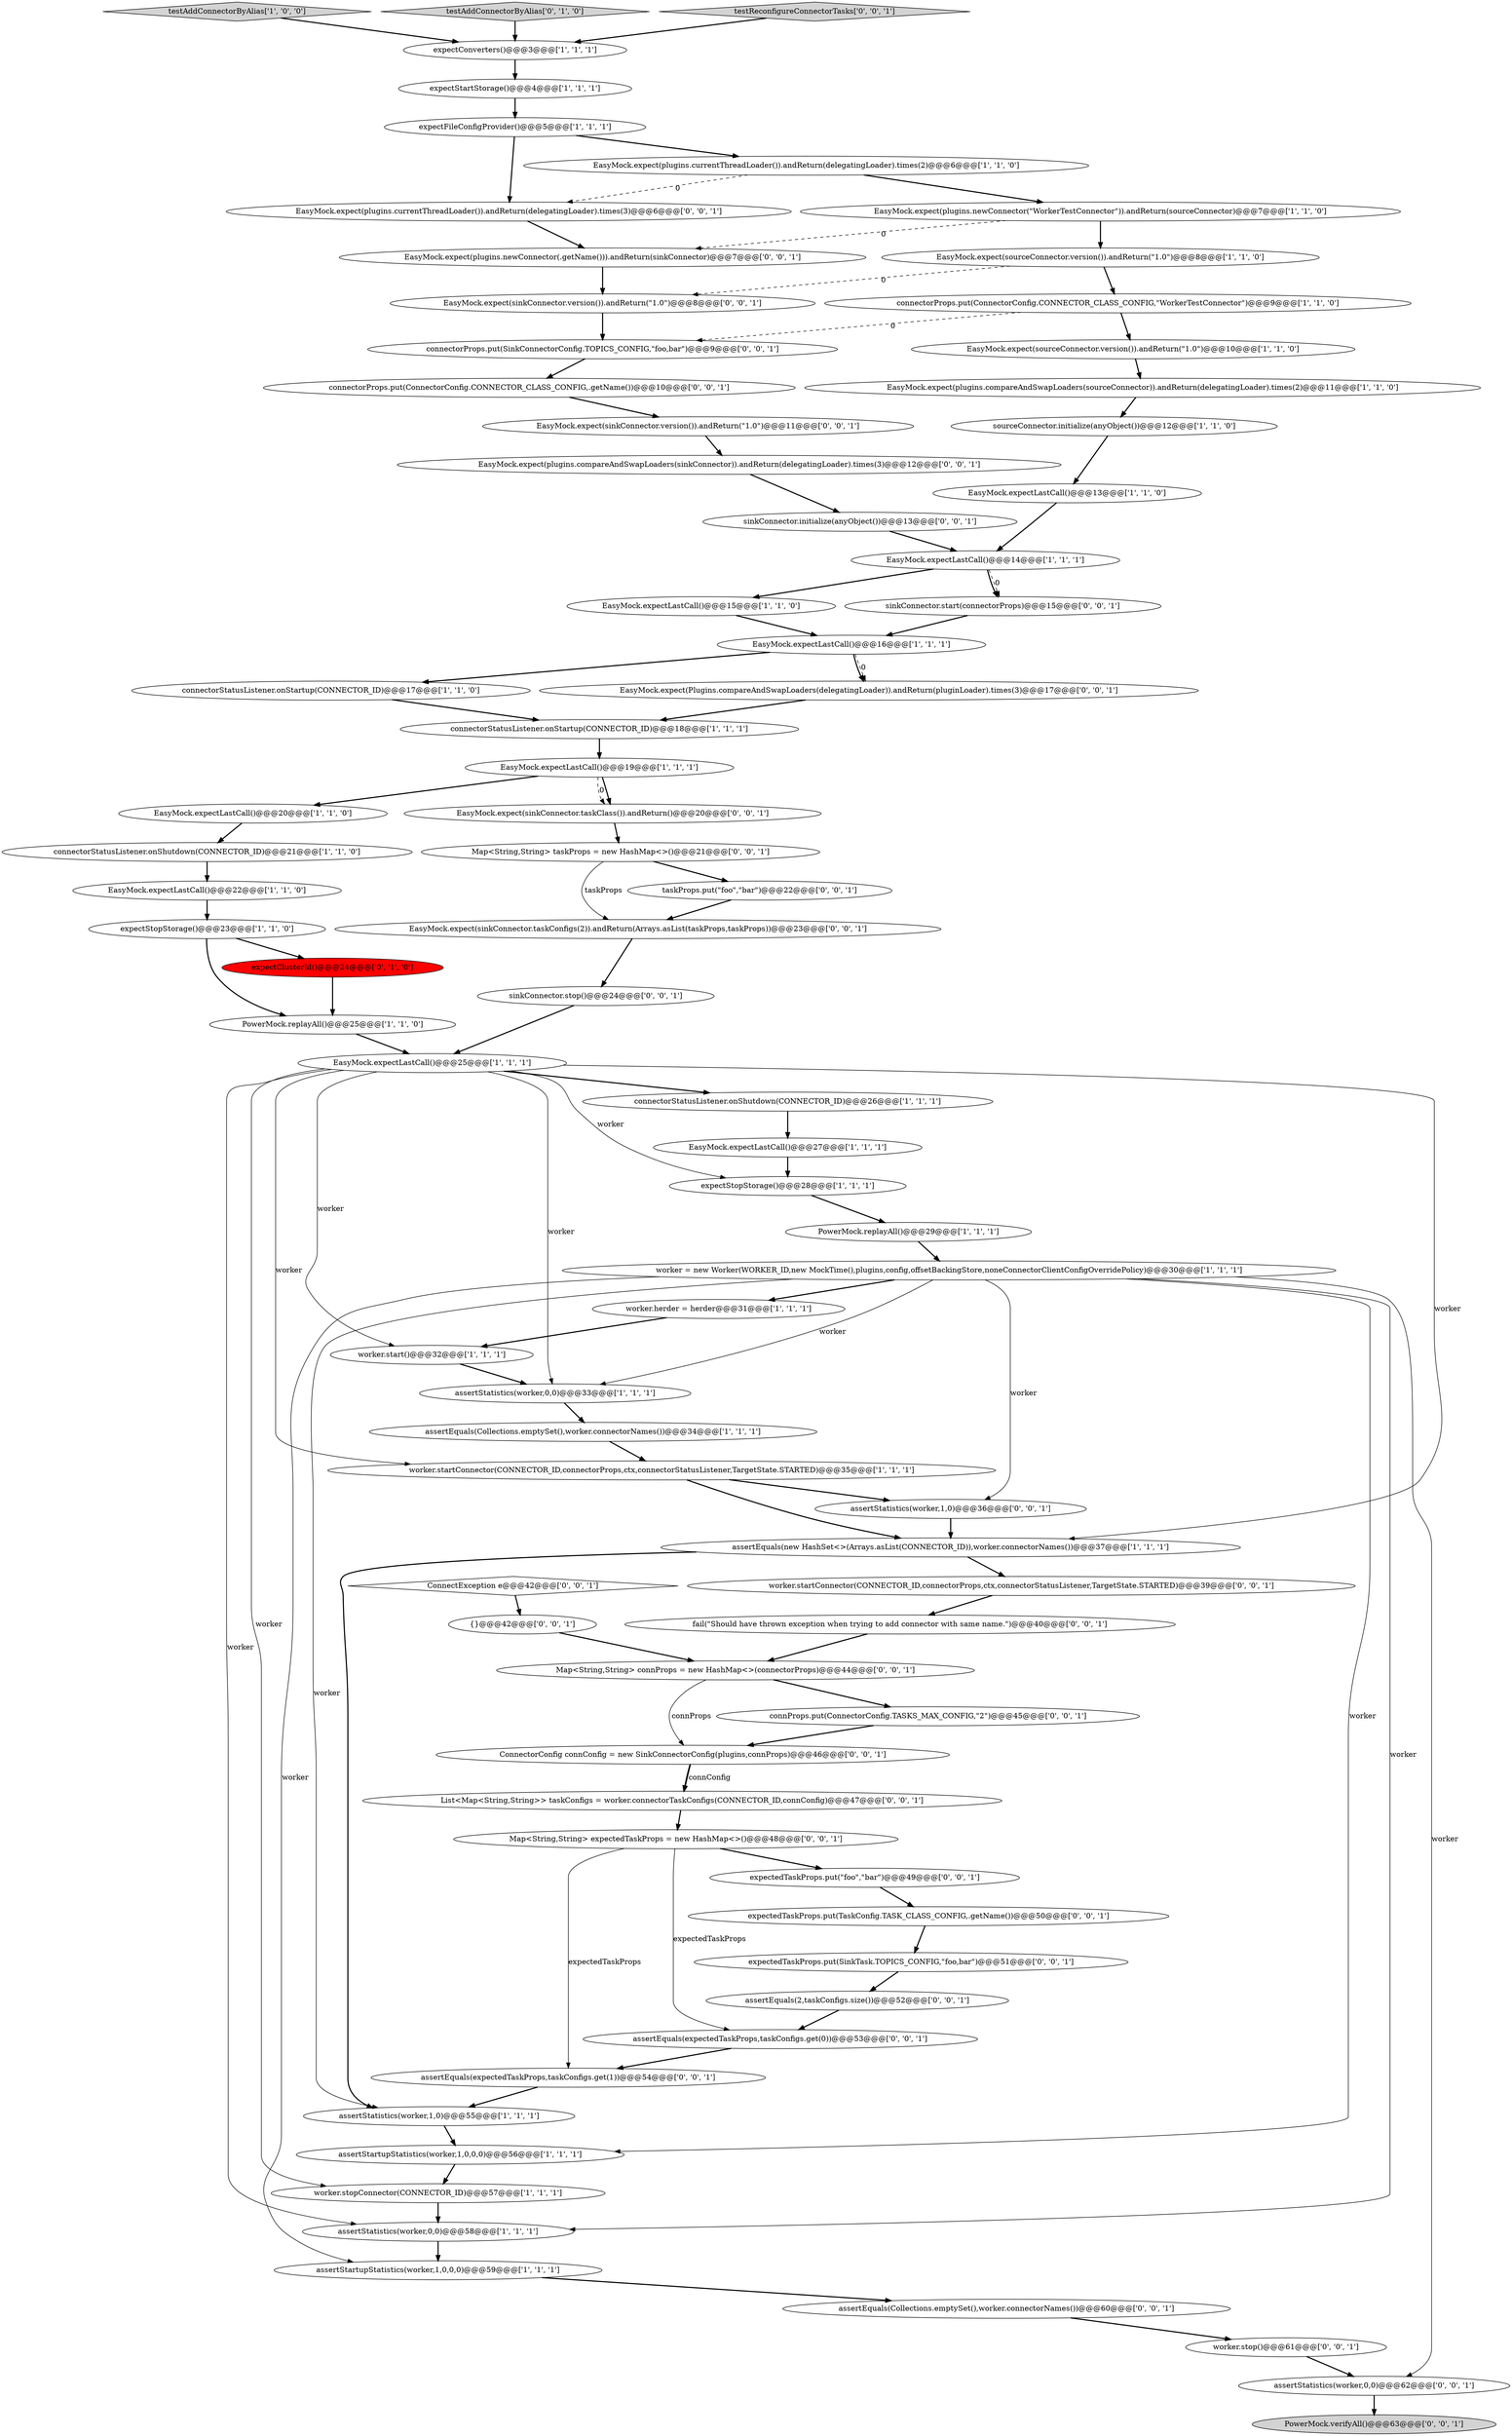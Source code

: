 digraph {
62 [style = filled, label = "EasyMock.expect(plugins.compareAndSwapLoaders(sinkConnector)).andReturn(delegatingLoader).times(3)@@@12@@@['0', '0', '1']", fillcolor = white, shape = ellipse image = "AAA0AAABBB3BBB"];
34 [style = filled, label = "assertStatistics(worker,0,0)@@@33@@@['1', '1', '1']", fillcolor = white, shape = ellipse image = "AAA0AAABBB1BBB"];
2 [style = filled, label = "connectorProps.put(ConnectorConfig.CONNECTOR_CLASS_CONFIG,\"WorkerTestConnector\")@@@9@@@['1', '1', '0']", fillcolor = white, shape = ellipse image = "AAA0AAABBB1BBB"];
3 [style = filled, label = "EasyMock.expectLastCall()@@@15@@@['1', '1', '0']", fillcolor = white, shape = ellipse image = "AAA0AAABBB1BBB"];
10 [style = filled, label = "testAddConnectorByAlias['1', '0', '0']", fillcolor = lightgray, shape = diamond image = "AAA0AAABBB1BBB"];
19 [style = filled, label = "EasyMock.expectLastCall()@@@27@@@['1', '1', '1']", fillcolor = white, shape = ellipse image = "AAA0AAABBB1BBB"];
42 [style = filled, label = "expectedTaskProps.put(\"foo\",\"bar\")@@@49@@@['0', '0', '1']", fillcolor = white, shape = ellipse image = "AAA0AAABBB3BBB"];
61 [style = filled, label = "connectorProps.put(ConnectorConfig.CONNECTOR_CLASS_CONFIG,.getName())@@@10@@@['0', '0', '1']", fillcolor = white, shape = ellipse image = "AAA0AAABBB3BBB"];
17 [style = filled, label = "EasyMock.expect(plugins.newConnector(\"WorkerTestConnector\")).andReturn(sourceConnector)@@@7@@@['1', '1', '0']", fillcolor = white, shape = ellipse image = "AAA0AAABBB1BBB"];
41 [style = filled, label = "testAddConnectorByAlias['0', '1', '0']", fillcolor = lightgray, shape = diamond image = "AAA0AAABBB2BBB"];
0 [style = filled, label = "expectStartStorage()@@@4@@@['1', '1', '1']", fillcolor = white, shape = ellipse image = "AAA0AAABBB1BBB"];
5 [style = filled, label = "connectorStatusListener.onShutdown(CONNECTOR_ID)@@@21@@@['1', '1', '0']", fillcolor = white, shape = ellipse image = "AAA0AAABBB1BBB"];
35 [style = filled, label = "assertEquals(new HashSet<>(Arrays.asList(CONNECTOR_ID)),worker.connectorNames())@@@37@@@['1', '1', '1']", fillcolor = white, shape = ellipse image = "AAA0AAABBB1BBB"];
13 [style = filled, label = "worker.startConnector(CONNECTOR_ID,connectorProps,ctx,connectorStatusListener,TargetState.STARTED)@@@35@@@['1', '1', '1']", fillcolor = white, shape = ellipse image = "AAA0AAABBB1BBB"];
1 [style = filled, label = "EasyMock.expectLastCall()@@@20@@@['1', '1', '0']", fillcolor = white, shape = ellipse image = "AAA0AAABBB1BBB"];
65 [style = filled, label = "ConnectorConfig connConfig = new SinkConnectorConfig(plugins,connProps)@@@46@@@['0', '0', '1']", fillcolor = white, shape = ellipse image = "AAA0AAABBB3BBB"];
60 [style = filled, label = "assertEquals(Collections.emptySet(),worker.connectorNames())@@@60@@@['0', '0', '1']", fillcolor = white, shape = ellipse image = "AAA0AAABBB3BBB"];
23 [style = filled, label = "EasyMock.expectLastCall()@@@25@@@['1', '1', '1']", fillcolor = white, shape = ellipse image = "AAA0AAABBB1BBB"];
66 [style = filled, label = "assertStatistics(worker,0,0)@@@62@@@['0', '0', '1']", fillcolor = white, shape = ellipse image = "AAA0AAABBB3BBB"];
15 [style = filled, label = "worker.stopConnector(CONNECTOR_ID)@@@57@@@['1', '1', '1']", fillcolor = white, shape = ellipse image = "AAA0AAABBB1BBB"];
58 [style = filled, label = "{}@@@42@@@['0', '0', '1']", fillcolor = white, shape = ellipse image = "AAA0AAABBB3BBB"];
33 [style = filled, label = "assertStatistics(worker,0,0)@@@58@@@['1', '1', '1']", fillcolor = white, shape = ellipse image = "AAA0AAABBB1BBB"];
39 [style = filled, label = "expectStopStorage()@@@28@@@['1', '1', '1']", fillcolor = white, shape = ellipse image = "AAA0AAABBB1BBB"];
31 [style = filled, label = "EasyMock.expectLastCall()@@@14@@@['1', '1', '1']", fillcolor = white, shape = ellipse image = "AAA0AAABBB1BBB"];
46 [style = filled, label = "ConnectException e@@@42@@@['0', '0', '1']", fillcolor = white, shape = diamond image = "AAA0AAABBB3BBB"];
50 [style = filled, label = "List<Map<String,String>> taskConfigs = worker.connectorTaskConfigs(CONNECTOR_ID,connConfig)@@@47@@@['0', '0', '1']", fillcolor = white, shape = ellipse image = "AAA0AAABBB3BBB"];
38 [style = filled, label = "PowerMock.replayAll()@@@25@@@['1', '1', '0']", fillcolor = white, shape = ellipse image = "AAA0AAABBB1BBB"];
51 [style = filled, label = "testReconfigureConnectorTasks['0', '0', '1']", fillcolor = lightgray, shape = diamond image = "AAA0AAABBB3BBB"];
11 [style = filled, label = "worker = new Worker(WORKER_ID,new MockTime(),plugins,config,offsetBackingStore,noneConnectorClientConfigOverridePolicy)@@@30@@@['1', '1', '1']", fillcolor = white, shape = ellipse image = "AAA0AAABBB1BBB"];
32 [style = filled, label = "assertStatistics(worker,1,0)@@@55@@@['1', '1', '1']", fillcolor = white, shape = ellipse image = "AAA0AAABBB1BBB"];
22 [style = filled, label = "sourceConnector.initialize(anyObject())@@@12@@@['1', '1', '0']", fillcolor = white, shape = ellipse image = "AAA0AAABBB1BBB"];
12 [style = filled, label = "connectorStatusListener.onStartup(CONNECTOR_ID)@@@17@@@['1', '1', '0']", fillcolor = white, shape = ellipse image = "AAA0AAABBB1BBB"];
14 [style = filled, label = "EasyMock.expectLastCall()@@@19@@@['1', '1', '1']", fillcolor = white, shape = ellipse image = "AAA0AAABBB1BBB"];
64 [style = filled, label = "connProps.put(ConnectorConfig.TASKS_MAX_CONFIG,\"2\")@@@45@@@['0', '0', '1']", fillcolor = white, shape = ellipse image = "AAA0AAABBB3BBB"];
68 [style = filled, label = "fail(\"Should have thrown exception when trying to add connector with same name.\")@@@40@@@['0', '0', '1']", fillcolor = white, shape = ellipse image = "AAA0AAABBB3BBB"];
72 [style = filled, label = "worker.stop()@@@61@@@['0', '0', '1']", fillcolor = white, shape = ellipse image = "AAA0AAABBB3BBB"];
73 [style = filled, label = "sinkConnector.stop()@@@24@@@['0', '0', '1']", fillcolor = white, shape = ellipse image = "AAA0AAABBB3BBB"];
75 [style = filled, label = "EasyMock.expect(Plugins.compareAndSwapLoaders(delegatingLoader)).andReturn(pluginLoader).times(3)@@@17@@@['0', '0', '1']", fillcolor = white, shape = ellipse image = "AAA0AAABBB3BBB"];
47 [style = filled, label = "EasyMock.expect(sinkConnector.version()).andReturn(\"1.0\")@@@8@@@['0', '0', '1']", fillcolor = white, shape = ellipse image = "AAA0AAABBB3BBB"];
57 [style = filled, label = "expectedTaskProps.put(SinkTask.TOPICS_CONFIG,\"foo,bar\")@@@51@@@['0', '0', '1']", fillcolor = white, shape = ellipse image = "AAA0AAABBB3BBB"];
25 [style = filled, label = "PowerMock.replayAll()@@@29@@@['1', '1', '1']", fillcolor = white, shape = ellipse image = "AAA0AAABBB1BBB"];
29 [style = filled, label = "expectFileConfigProvider()@@@5@@@['1', '1', '1']", fillcolor = white, shape = ellipse image = "AAA0AAABBB1BBB"];
77 [style = filled, label = "PowerMock.verifyAll()@@@63@@@['0', '0', '1']", fillcolor = lightgray, shape = ellipse image = "AAA0AAABBB3BBB"];
8 [style = filled, label = "expectStopStorage()@@@23@@@['1', '1', '0']", fillcolor = white, shape = ellipse image = "AAA0AAABBB1BBB"];
49 [style = filled, label = "connectorProps.put(SinkConnectorConfig.TOPICS_CONFIG,\"foo,bar\")@@@9@@@['0', '0', '1']", fillcolor = white, shape = ellipse image = "AAA0AAABBB3BBB"];
54 [style = filled, label = "assertEquals(expectedTaskProps,taskConfigs.get(0))@@@53@@@['0', '0', '1']", fillcolor = white, shape = ellipse image = "AAA0AAABBB3BBB"];
53 [style = filled, label = "EasyMock.expect(sinkConnector.taskConfigs(2)).andReturn(Arrays.asList(taskProps,taskProps))@@@23@@@['0', '0', '1']", fillcolor = white, shape = ellipse image = "AAA0AAABBB3BBB"];
4 [style = filled, label = "assertEquals(Collections.emptySet(),worker.connectorNames())@@@34@@@['1', '1', '1']", fillcolor = white, shape = ellipse image = "AAA0AAABBB1BBB"];
21 [style = filled, label = "connectorStatusListener.onShutdown(CONNECTOR_ID)@@@26@@@['1', '1', '1']", fillcolor = white, shape = ellipse image = "AAA0AAABBB1BBB"];
55 [style = filled, label = "EasyMock.expect(plugins.currentThreadLoader()).andReturn(delegatingLoader).times(3)@@@6@@@['0', '0', '1']", fillcolor = white, shape = ellipse image = "AAA0AAABBB3BBB"];
24 [style = filled, label = "EasyMock.expectLastCall()@@@22@@@['1', '1', '0']", fillcolor = white, shape = ellipse image = "AAA0AAABBB1BBB"];
56 [style = filled, label = "Map<String,String> expectedTaskProps = new HashMap<>()@@@48@@@['0', '0', '1']", fillcolor = white, shape = ellipse image = "AAA0AAABBB3BBB"];
45 [style = filled, label = "taskProps.put(\"foo\",\"bar\")@@@22@@@['0', '0', '1']", fillcolor = white, shape = ellipse image = "AAA0AAABBB3BBB"];
27 [style = filled, label = "worker.start()@@@32@@@['1', '1', '1']", fillcolor = white, shape = ellipse image = "AAA0AAABBB1BBB"];
48 [style = filled, label = "assertStatistics(worker,1,0)@@@36@@@['0', '0', '1']", fillcolor = white, shape = ellipse image = "AAA0AAABBB3BBB"];
63 [style = filled, label = "sinkConnector.start(connectorProps)@@@15@@@['0', '0', '1']", fillcolor = white, shape = ellipse image = "AAA0AAABBB3BBB"];
69 [style = filled, label = "assertEquals(2,taskConfigs.size())@@@52@@@['0', '0', '1']", fillcolor = white, shape = ellipse image = "AAA0AAABBB3BBB"];
70 [style = filled, label = "sinkConnector.initialize(anyObject())@@@13@@@['0', '0', '1']", fillcolor = white, shape = ellipse image = "AAA0AAABBB3BBB"];
76 [style = filled, label = "Map<String,String> connProps = new HashMap<>(connectorProps)@@@44@@@['0', '0', '1']", fillcolor = white, shape = ellipse image = "AAA0AAABBB3BBB"];
40 [style = filled, label = "expectClusterId()@@@24@@@['0', '1', '0']", fillcolor = red, shape = ellipse image = "AAA1AAABBB2BBB"];
7 [style = filled, label = "EasyMock.expect(plugins.compareAndSwapLoaders(sourceConnector)).andReturn(delegatingLoader).times(2)@@@11@@@['1', '1', '0']", fillcolor = white, shape = ellipse image = "AAA0AAABBB1BBB"];
44 [style = filled, label = "expectedTaskProps.put(TaskConfig.TASK_CLASS_CONFIG,.getName())@@@50@@@['0', '0', '1']", fillcolor = white, shape = ellipse image = "AAA0AAABBB3BBB"];
59 [style = filled, label = "EasyMock.expect(sinkConnector.version()).andReturn(\"1.0\")@@@11@@@['0', '0', '1']", fillcolor = white, shape = ellipse image = "AAA0AAABBB3BBB"];
37 [style = filled, label = "EasyMock.expect(plugins.currentThreadLoader()).andReturn(delegatingLoader).times(2)@@@6@@@['1', '1', '0']", fillcolor = white, shape = ellipse image = "AAA0AAABBB1BBB"];
9 [style = filled, label = "EasyMock.expect(sourceConnector.version()).andReturn(\"1.0\")@@@8@@@['1', '1', '0']", fillcolor = white, shape = ellipse image = "AAA0AAABBB1BBB"];
43 [style = filled, label = "assertEquals(expectedTaskProps,taskConfigs.get(1))@@@54@@@['0', '0', '1']", fillcolor = white, shape = ellipse image = "AAA0AAABBB3BBB"];
36 [style = filled, label = "connectorStatusListener.onStartup(CONNECTOR_ID)@@@18@@@['1', '1', '1']", fillcolor = white, shape = ellipse image = "AAA0AAABBB1BBB"];
28 [style = filled, label = "assertStartupStatistics(worker,1,0,0,0)@@@56@@@['1', '1', '1']", fillcolor = white, shape = ellipse image = "AAA0AAABBB1BBB"];
16 [style = filled, label = "assertStartupStatistics(worker,1,0,0,0)@@@59@@@['1', '1', '1']", fillcolor = white, shape = ellipse image = "AAA0AAABBB1BBB"];
74 [style = filled, label = "EasyMock.expect(plugins.newConnector(.getName())).andReturn(sinkConnector)@@@7@@@['0', '0', '1']", fillcolor = white, shape = ellipse image = "AAA0AAABBB3BBB"];
18 [style = filled, label = "EasyMock.expectLastCall()@@@16@@@['1', '1', '1']", fillcolor = white, shape = ellipse image = "AAA0AAABBB1BBB"];
52 [style = filled, label = "EasyMock.expect(sinkConnector.taskClass()).andReturn()@@@20@@@['0', '0', '1']", fillcolor = white, shape = ellipse image = "AAA0AAABBB3BBB"];
67 [style = filled, label = "Map<String,String> taskProps = new HashMap<>()@@@21@@@['0', '0', '1']", fillcolor = white, shape = ellipse image = "AAA0AAABBB3BBB"];
20 [style = filled, label = "EasyMock.expectLastCall()@@@13@@@['1', '1', '0']", fillcolor = white, shape = ellipse image = "AAA0AAABBB1BBB"];
26 [style = filled, label = "worker.herder = herder@@@31@@@['1', '1', '1']", fillcolor = white, shape = ellipse image = "AAA0AAABBB1BBB"];
71 [style = filled, label = "worker.startConnector(CONNECTOR_ID,connectorProps,ctx,connectorStatusListener,TargetState.STARTED)@@@39@@@['0', '0', '1']", fillcolor = white, shape = ellipse image = "AAA0AAABBB3BBB"];
30 [style = filled, label = "EasyMock.expect(sourceConnector.version()).andReturn(\"1.0\")@@@10@@@['1', '1', '0']", fillcolor = white, shape = ellipse image = "AAA0AAABBB1BBB"];
6 [style = filled, label = "expectConverters()@@@3@@@['1', '1', '1']", fillcolor = white, shape = ellipse image = "AAA0AAABBB1BBB"];
1->5 [style = bold, label=""];
23->34 [style = solid, label="worker"];
17->74 [style = dashed, label="0"];
76->64 [style = bold, label=""];
31->63 [style = dashed, label="0"];
17->9 [style = bold, label=""];
50->56 [style = bold, label=""];
11->66 [style = solid, label="worker"];
59->62 [style = bold, label=""];
48->35 [style = bold, label=""];
61->59 [style = bold, label=""];
40->38 [style = bold, label=""];
11->33 [style = solid, label="worker"];
8->40 [style = bold, label=""];
16->60 [style = bold, label=""];
3->18 [style = bold, label=""];
47->49 [style = bold, label=""];
55->74 [style = bold, label=""];
42->44 [style = bold, label=""];
65->50 [style = bold, label=""];
52->67 [style = bold, label=""];
2->49 [style = dashed, label="0"];
70->31 [style = bold, label=""];
23->35 [style = solid, label="worker"];
33->16 [style = bold, label=""];
21->19 [style = bold, label=""];
63->18 [style = bold, label=""];
9->2 [style = bold, label=""];
68->76 [style = bold, label=""];
65->50 [style = solid, label="connConfig"];
11->34 [style = solid, label="worker"];
11->16 [style = solid, label="worker"];
43->32 [style = bold, label=""];
18->12 [style = bold, label=""];
19->39 [style = bold, label=""];
0->29 [style = bold, label=""];
20->31 [style = bold, label=""];
41->6 [style = bold, label=""];
74->47 [style = bold, label=""];
36->14 [style = bold, label=""];
8->38 [style = bold, label=""];
26->27 [style = bold, label=""];
35->71 [style = bold, label=""];
11->48 [style = solid, label="worker"];
22->20 [style = bold, label=""];
71->68 [style = bold, label=""];
58->76 [style = bold, label=""];
30->7 [style = bold, label=""];
56->54 [style = solid, label="expectedTaskProps"];
14->52 [style = bold, label=""];
39->25 [style = bold, label=""];
23->15 [style = solid, label="worker"];
24->8 [style = bold, label=""];
31->3 [style = bold, label=""];
37->55 [style = dashed, label="0"];
67->45 [style = bold, label=""];
57->69 [style = bold, label=""];
15->33 [style = bold, label=""];
11->26 [style = bold, label=""];
44->57 [style = bold, label=""];
56->43 [style = solid, label="expectedTaskProps"];
54->43 [style = bold, label=""];
23->27 [style = solid, label="worker"];
23->39 [style = solid, label="worker"];
4->13 [style = bold, label=""];
12->36 [style = bold, label=""];
18->75 [style = dashed, label="0"];
35->32 [style = bold, label=""];
13->48 [style = bold, label=""];
51->6 [style = bold, label=""];
29->37 [style = bold, label=""];
45->53 [style = bold, label=""];
49->61 [style = bold, label=""];
10->6 [style = bold, label=""];
31->63 [style = bold, label=""];
73->23 [style = bold, label=""];
14->52 [style = dashed, label="0"];
29->55 [style = bold, label=""];
7->22 [style = bold, label=""];
18->75 [style = bold, label=""];
27->34 [style = bold, label=""];
60->72 [style = bold, label=""];
5->24 [style = bold, label=""];
64->65 [style = bold, label=""];
66->77 [style = bold, label=""];
62->70 [style = bold, label=""];
23->13 [style = solid, label="worker"];
28->15 [style = bold, label=""];
37->17 [style = bold, label=""];
69->54 [style = bold, label=""];
67->53 [style = solid, label="taskProps"];
38->23 [style = bold, label=""];
53->73 [style = bold, label=""];
6->0 [style = bold, label=""];
46->58 [style = bold, label=""];
76->65 [style = solid, label="connProps"];
23->33 [style = solid, label="worker"];
14->1 [style = bold, label=""];
56->42 [style = bold, label=""];
9->47 [style = dashed, label="0"];
23->21 [style = bold, label=""];
25->11 [style = bold, label=""];
11->32 [style = solid, label="worker"];
34->4 [style = bold, label=""];
75->36 [style = bold, label=""];
72->66 [style = bold, label=""];
11->28 [style = solid, label="worker"];
2->30 [style = bold, label=""];
13->35 [style = bold, label=""];
32->28 [style = bold, label=""];
}

